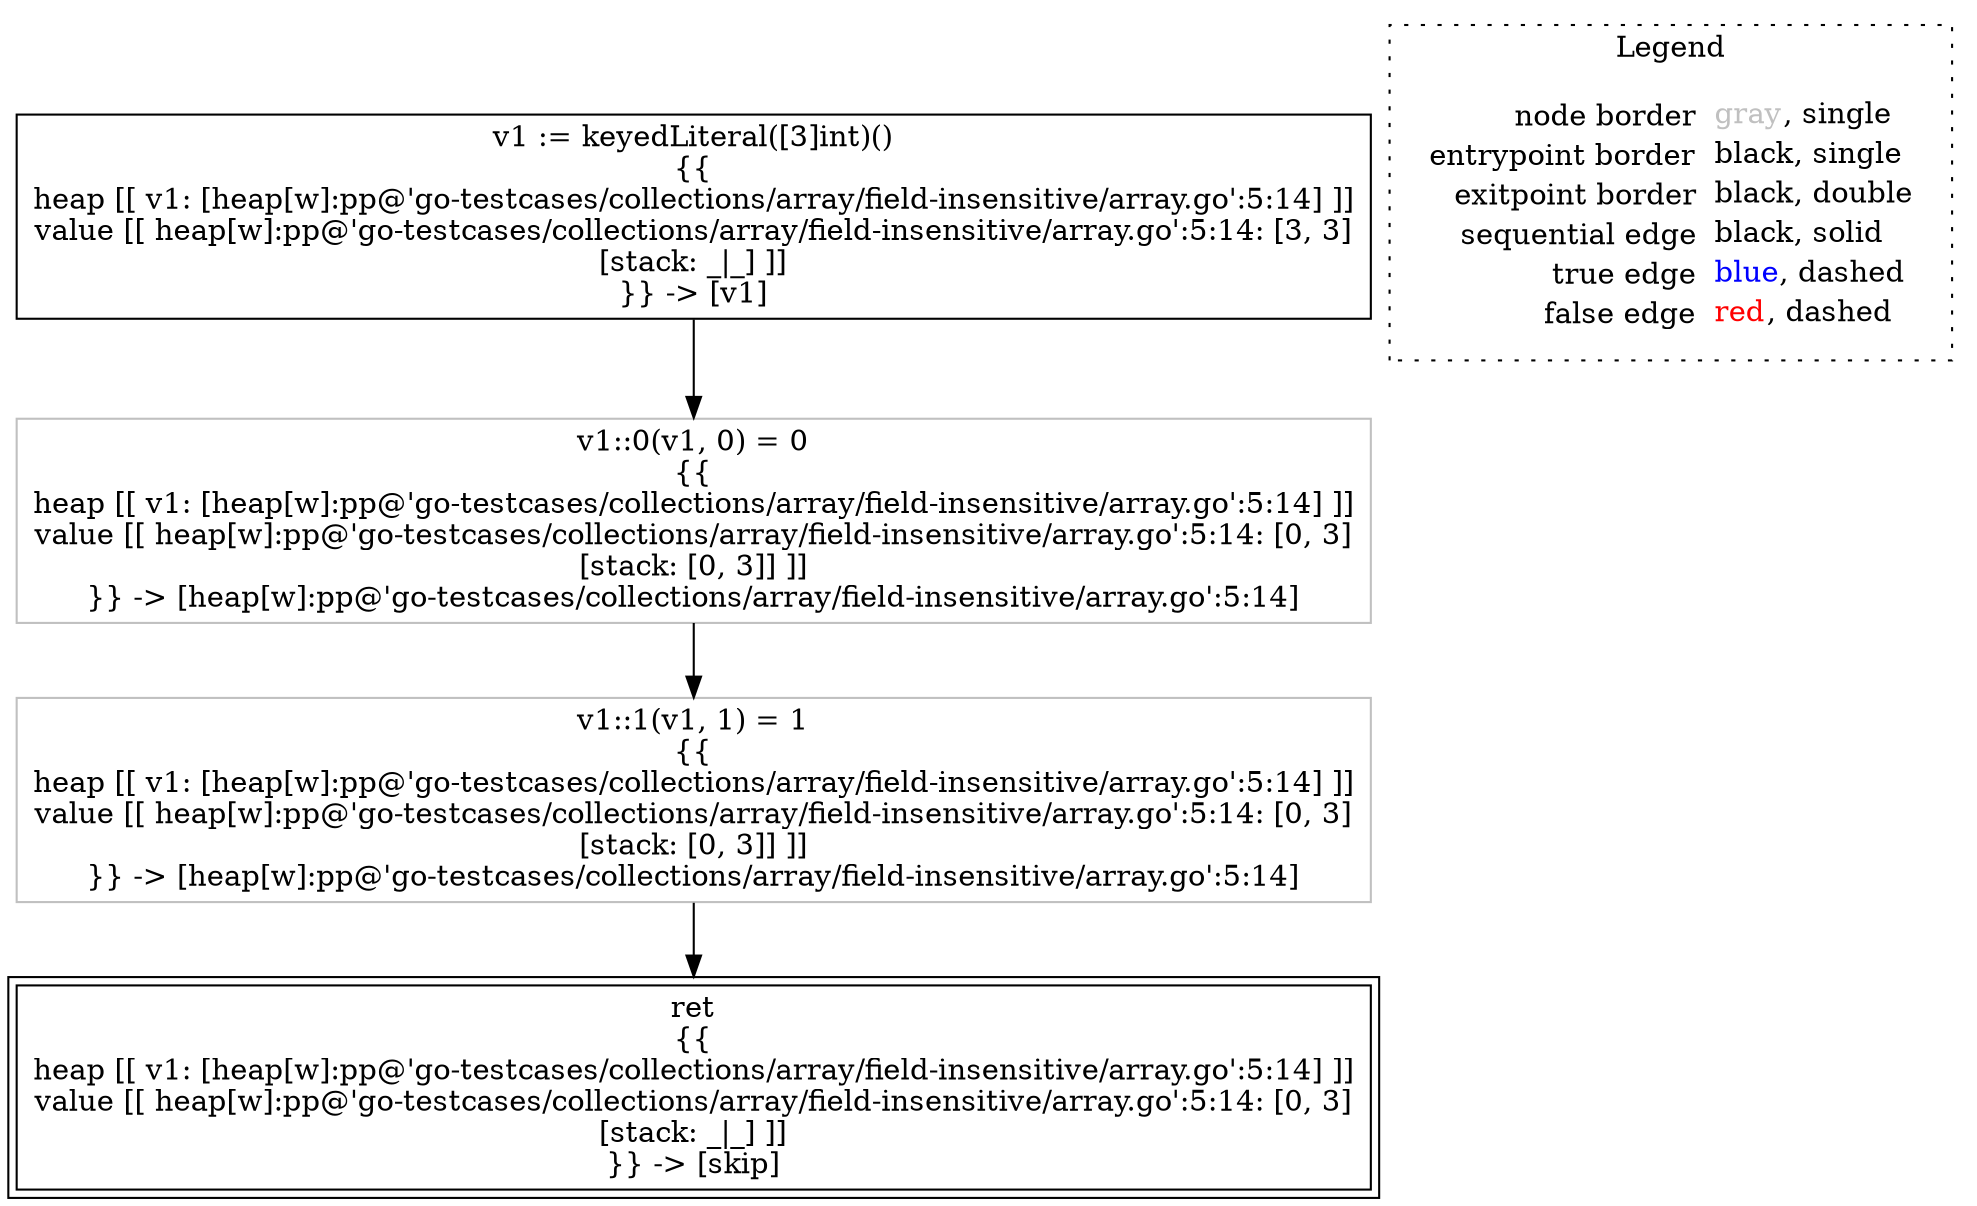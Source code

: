 digraph {
	"node0" [shape="rect",color="black",label=<v1 := keyedLiteral([3]int)()<BR/>{{<BR/>heap [[ v1: [heap[w]:pp@'go-testcases/collections/array/field-insensitive/array.go':5:14] ]]<BR/>value [[ heap[w]:pp@'go-testcases/collections/array/field-insensitive/array.go':5:14: [3, 3]<BR/>[stack: _|_] ]]<BR/>}} -&gt; [v1]>];
	"node1" [shape="rect",color="gray",label=<v1::1(v1, 1) = 1<BR/>{{<BR/>heap [[ v1: [heap[w]:pp@'go-testcases/collections/array/field-insensitive/array.go':5:14] ]]<BR/>value [[ heap[w]:pp@'go-testcases/collections/array/field-insensitive/array.go':5:14: [0, 3]<BR/>[stack: [0, 3]] ]]<BR/>}} -&gt; [heap[w]:pp@'go-testcases/collections/array/field-insensitive/array.go':5:14]>];
	"node2" [shape="rect",color="gray",label=<v1::0(v1, 0) = 0<BR/>{{<BR/>heap [[ v1: [heap[w]:pp@'go-testcases/collections/array/field-insensitive/array.go':5:14] ]]<BR/>value [[ heap[w]:pp@'go-testcases/collections/array/field-insensitive/array.go':5:14: [0, 3]<BR/>[stack: [0, 3]] ]]<BR/>}} -&gt; [heap[w]:pp@'go-testcases/collections/array/field-insensitive/array.go':5:14]>];
	"node3" [shape="rect",color="black",peripheries="2",label=<ret<BR/>{{<BR/>heap [[ v1: [heap[w]:pp@'go-testcases/collections/array/field-insensitive/array.go':5:14] ]]<BR/>value [[ heap[w]:pp@'go-testcases/collections/array/field-insensitive/array.go':5:14: [0, 3]<BR/>[stack: _|_] ]]<BR/>}} -&gt; [skip]>];
	"node1" -> "node3" [color="black"];
	"node0" -> "node2" [color="black"];
	"node2" -> "node1" [color="black"];
subgraph cluster_legend {
	label="Legend";
	style=dotted;
	node [shape=plaintext];
	"legend" [label=<<table border="0" cellpadding="2" cellspacing="0" cellborder="0"><tr><td align="right">node border&nbsp;</td><td align="left"><font color="gray">gray</font>, single</td></tr><tr><td align="right">entrypoint border&nbsp;</td><td align="left"><font color="black">black</font>, single</td></tr><tr><td align="right">exitpoint border&nbsp;</td><td align="left"><font color="black">black</font>, double</td></tr><tr><td align="right">sequential edge&nbsp;</td><td align="left"><font color="black">black</font>, solid</td></tr><tr><td align="right">true edge&nbsp;</td><td align="left"><font color="blue">blue</font>, dashed</td></tr><tr><td align="right">false edge&nbsp;</td><td align="left"><font color="red">red</font>, dashed</td></tr></table>>];
}

}
